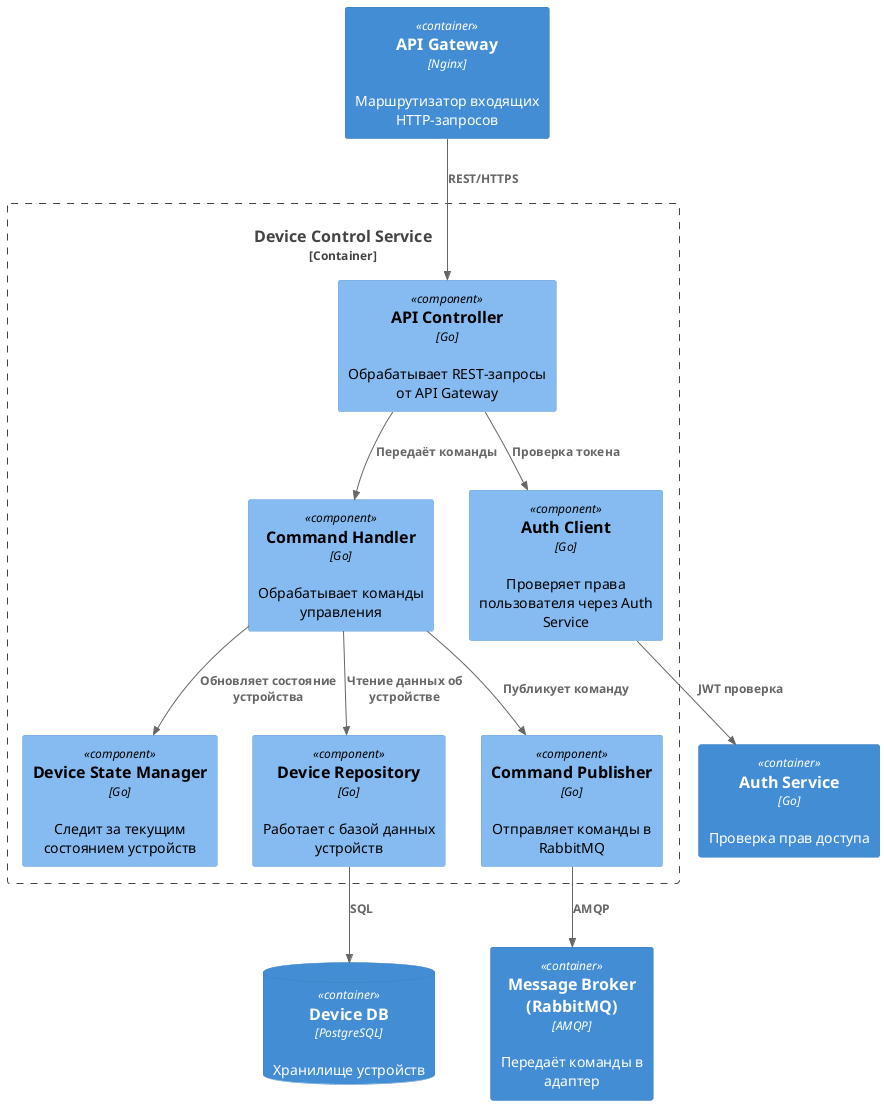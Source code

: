 @startuml
!include <C4/C4_Component>

Container_Boundary(deviceControl, "Device Control Service") {
  Component(apiController, "API Controller", "Go", "Обрабатывает REST-запросы от API Gateway")
  Component(authClient, "Auth Client", "Go", "Проверяет права пользователя через Auth Service")
  Component(commandHandler, "Command Handler", "Go", "Обрабатывает команды управления")
  Component(stateManager, "Device State Manager", "Go", "Следит за текущим состоянием устройств")
  Component(deviceRepo, "Device Repository", "Go", "Работает с базой данных устройств")
  Component(commandPublisher, "Command Publisher", "Go", "Отправляет команды в RabbitMQ")
}

Container(apiGateway, "API Gateway", "Nginx", "Маршрутизатор входящих HTTP-запросов")
Container(authService, "Auth Service", "Go", "Проверка прав доступа")
Container(messageBroker, "Message Broker (RabbitMQ)", "AMQP", "Передаёт команды в адаптер")
ContainerDb(deviceDb, "Device DB", "PostgreSQL", "Хранилище устройств")

Rel(apiGateway, apiController, "REST/HTTPS")
Rel(apiController, authClient, "Проверка токена")
Rel(apiController, commandHandler, "Передаёт команды")
Rel(commandHandler, deviceRepo, "Чтение данных об устройстве")
Rel(commandHandler, stateManager, "Обновляет состояние устройства")
Rel(commandHandler, commandPublisher, "Публикует команду")

Rel(deviceRepo, deviceDb, "SQL")
Rel(commandPublisher, messageBroker, "AMQP")
Rel(authClient, authService, "JWT проверка")

@enduml